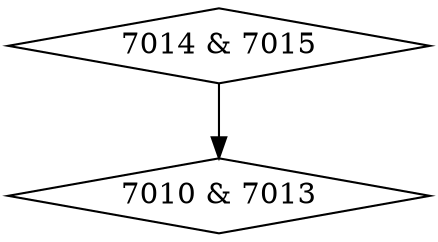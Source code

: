 digraph {
0 [label = "7010 & 7013", shape = diamond];
1 [label = "7014 & 7015", shape = diamond];
1->0;
}
